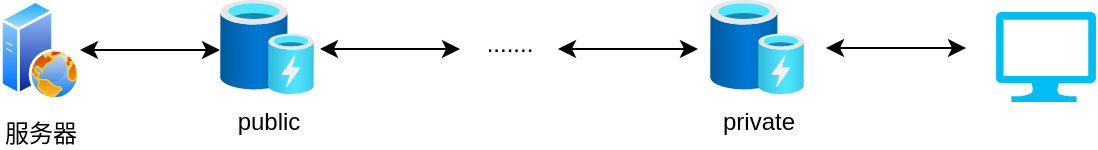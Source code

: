 <mxfile version="19.0.0" type="github">
  <diagram id="Wx3AL0dhzE0kxkQZRSz6" name="Page-1">
    <mxGraphModel dx="1426" dy="825" grid="1" gridSize="10" guides="1" tooltips="1" connect="1" arrows="1" fold="1" page="1" pageScale="1" pageWidth="827" pageHeight="1169" math="0" shadow="0">
      <root>
        <mxCell id="0" />
        <mxCell id="1" parent="0" />
        <mxCell id="-z00zqT92NWZN2T-_75H-1" value="服务器" style="aspect=fixed;perimeter=ellipsePerimeter;html=1;align=center;shadow=0;dashed=0;spacingTop=3;image;image=img/lib/active_directory/web_server.svg;" vertex="1" parent="1">
          <mxGeometry x="160" y="250" width="40" height="50" as="geometry" />
        </mxCell>
        <mxCell id="-z00zqT92NWZN2T-_75H-2" value="public" style="aspect=fixed;html=1;points=[];align=center;image;fontSize=12;image=img/lib/azure2/general/Cache.svg;" vertex="1" parent="1">
          <mxGeometry x="270" y="250" width="47" height="47" as="geometry" />
        </mxCell>
        <mxCell id="-z00zqT92NWZN2T-_75H-3" value="private" style="aspect=fixed;html=1;points=[];align=center;image;fontSize=12;image=img/lib/azure2/general/Cache.svg;" vertex="1" parent="1">
          <mxGeometry x="515" y="250" width="47" height="47" as="geometry" />
        </mxCell>
        <mxCell id="-z00zqT92NWZN2T-_75H-5" value="" style="verticalLabelPosition=bottom;html=1;verticalAlign=top;align=center;strokeColor=none;fillColor=#00BEF2;shape=mxgraph.azure.computer;pointerEvents=1;" vertex="1" parent="1">
          <mxGeometry x="658" y="256" width="50" height="45" as="geometry" />
        </mxCell>
        <mxCell id="-z00zqT92NWZN2T-_75H-6" value="......." style="text;html=1;strokeColor=none;fillColor=none;align=center;verticalAlign=middle;whiteSpace=wrap;rounded=0;" vertex="1" parent="1">
          <mxGeometry x="385" y="256.5" width="60" height="30" as="geometry" />
        </mxCell>
        <mxCell id="-z00zqT92NWZN2T-_75H-7" value="" style="endArrow=classic;startArrow=classic;html=1;rounded=0;exitX=1;exitY=0.5;exitDx=0;exitDy=0;" edge="1" parent="1" source="-z00zqT92NWZN2T-_75H-1">
          <mxGeometry width="50" height="50" relative="1" as="geometry">
            <mxPoint x="230" y="370" as="sourcePoint" />
            <mxPoint x="270" y="275" as="targetPoint" />
          </mxGeometry>
        </mxCell>
        <mxCell id="-z00zqT92NWZN2T-_75H-9" value="" style="endArrow=classic;startArrow=classic;html=1;rounded=0;exitX=1;exitY=0.5;exitDx=0;exitDy=0;" edge="1" parent="1">
          <mxGeometry width="50" height="50" relative="1" as="geometry">
            <mxPoint x="320" y="274.5" as="sourcePoint" />
            <mxPoint x="390" y="274.5" as="targetPoint" />
          </mxGeometry>
        </mxCell>
        <mxCell id="-z00zqT92NWZN2T-_75H-10" value="" style="endArrow=classic;startArrow=classic;html=1;rounded=0;exitX=1;exitY=0.5;exitDx=0;exitDy=0;" edge="1" parent="1">
          <mxGeometry width="50" height="50" relative="1" as="geometry">
            <mxPoint x="439" y="274.5" as="sourcePoint" />
            <mxPoint x="509" y="274.5" as="targetPoint" />
          </mxGeometry>
        </mxCell>
        <mxCell id="-z00zqT92NWZN2T-_75H-12" value="" style="endArrow=classic;startArrow=classic;html=1;rounded=0;exitX=1;exitY=0.5;exitDx=0;exitDy=0;" edge="1" parent="1">
          <mxGeometry width="50" height="50" relative="1" as="geometry">
            <mxPoint x="573" y="274" as="sourcePoint" />
            <mxPoint x="643" y="274" as="targetPoint" />
          </mxGeometry>
        </mxCell>
      </root>
    </mxGraphModel>
  </diagram>
</mxfile>
